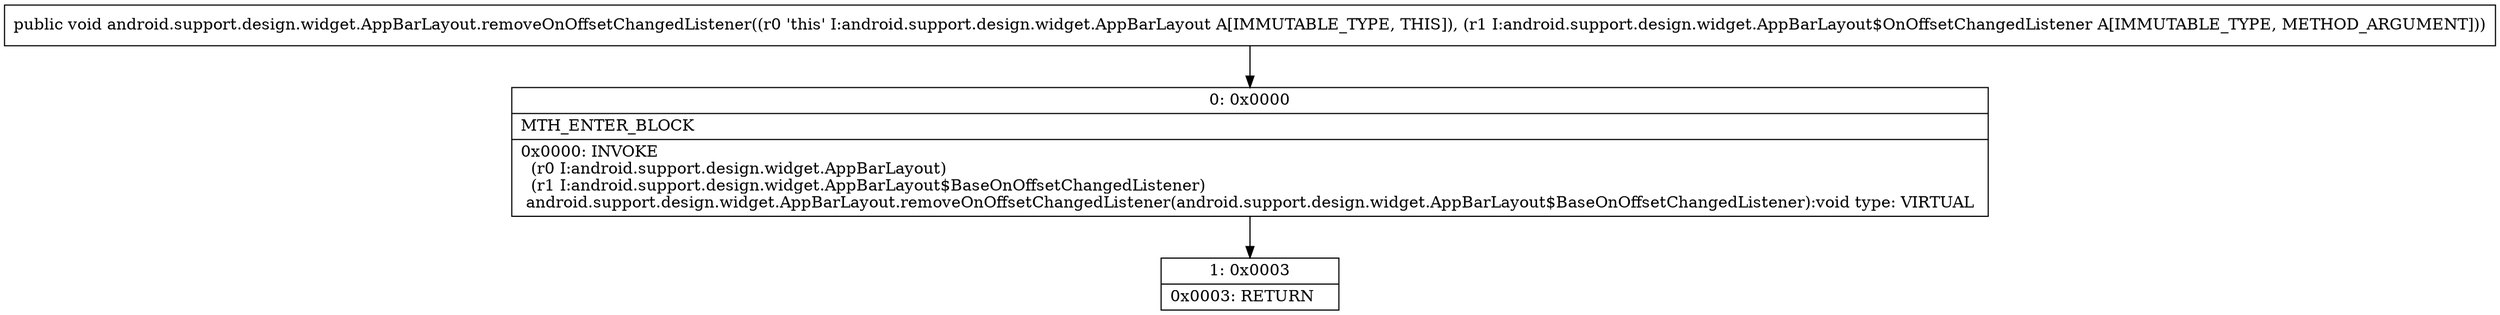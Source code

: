 digraph "CFG forandroid.support.design.widget.AppBarLayout.removeOnOffsetChangedListener(Landroid\/support\/design\/widget\/AppBarLayout$OnOffsetChangedListener;)V" {
Node_0 [shape=record,label="{0\:\ 0x0000|MTH_ENTER_BLOCK\l|0x0000: INVOKE  \l  (r0 I:android.support.design.widget.AppBarLayout)\l  (r1 I:android.support.design.widget.AppBarLayout$BaseOnOffsetChangedListener)\l android.support.design.widget.AppBarLayout.removeOnOffsetChangedListener(android.support.design.widget.AppBarLayout$BaseOnOffsetChangedListener):void type: VIRTUAL \l}"];
Node_1 [shape=record,label="{1\:\ 0x0003|0x0003: RETURN   \l}"];
MethodNode[shape=record,label="{public void android.support.design.widget.AppBarLayout.removeOnOffsetChangedListener((r0 'this' I:android.support.design.widget.AppBarLayout A[IMMUTABLE_TYPE, THIS]), (r1 I:android.support.design.widget.AppBarLayout$OnOffsetChangedListener A[IMMUTABLE_TYPE, METHOD_ARGUMENT])) }"];
MethodNode -> Node_0;
Node_0 -> Node_1;
}

